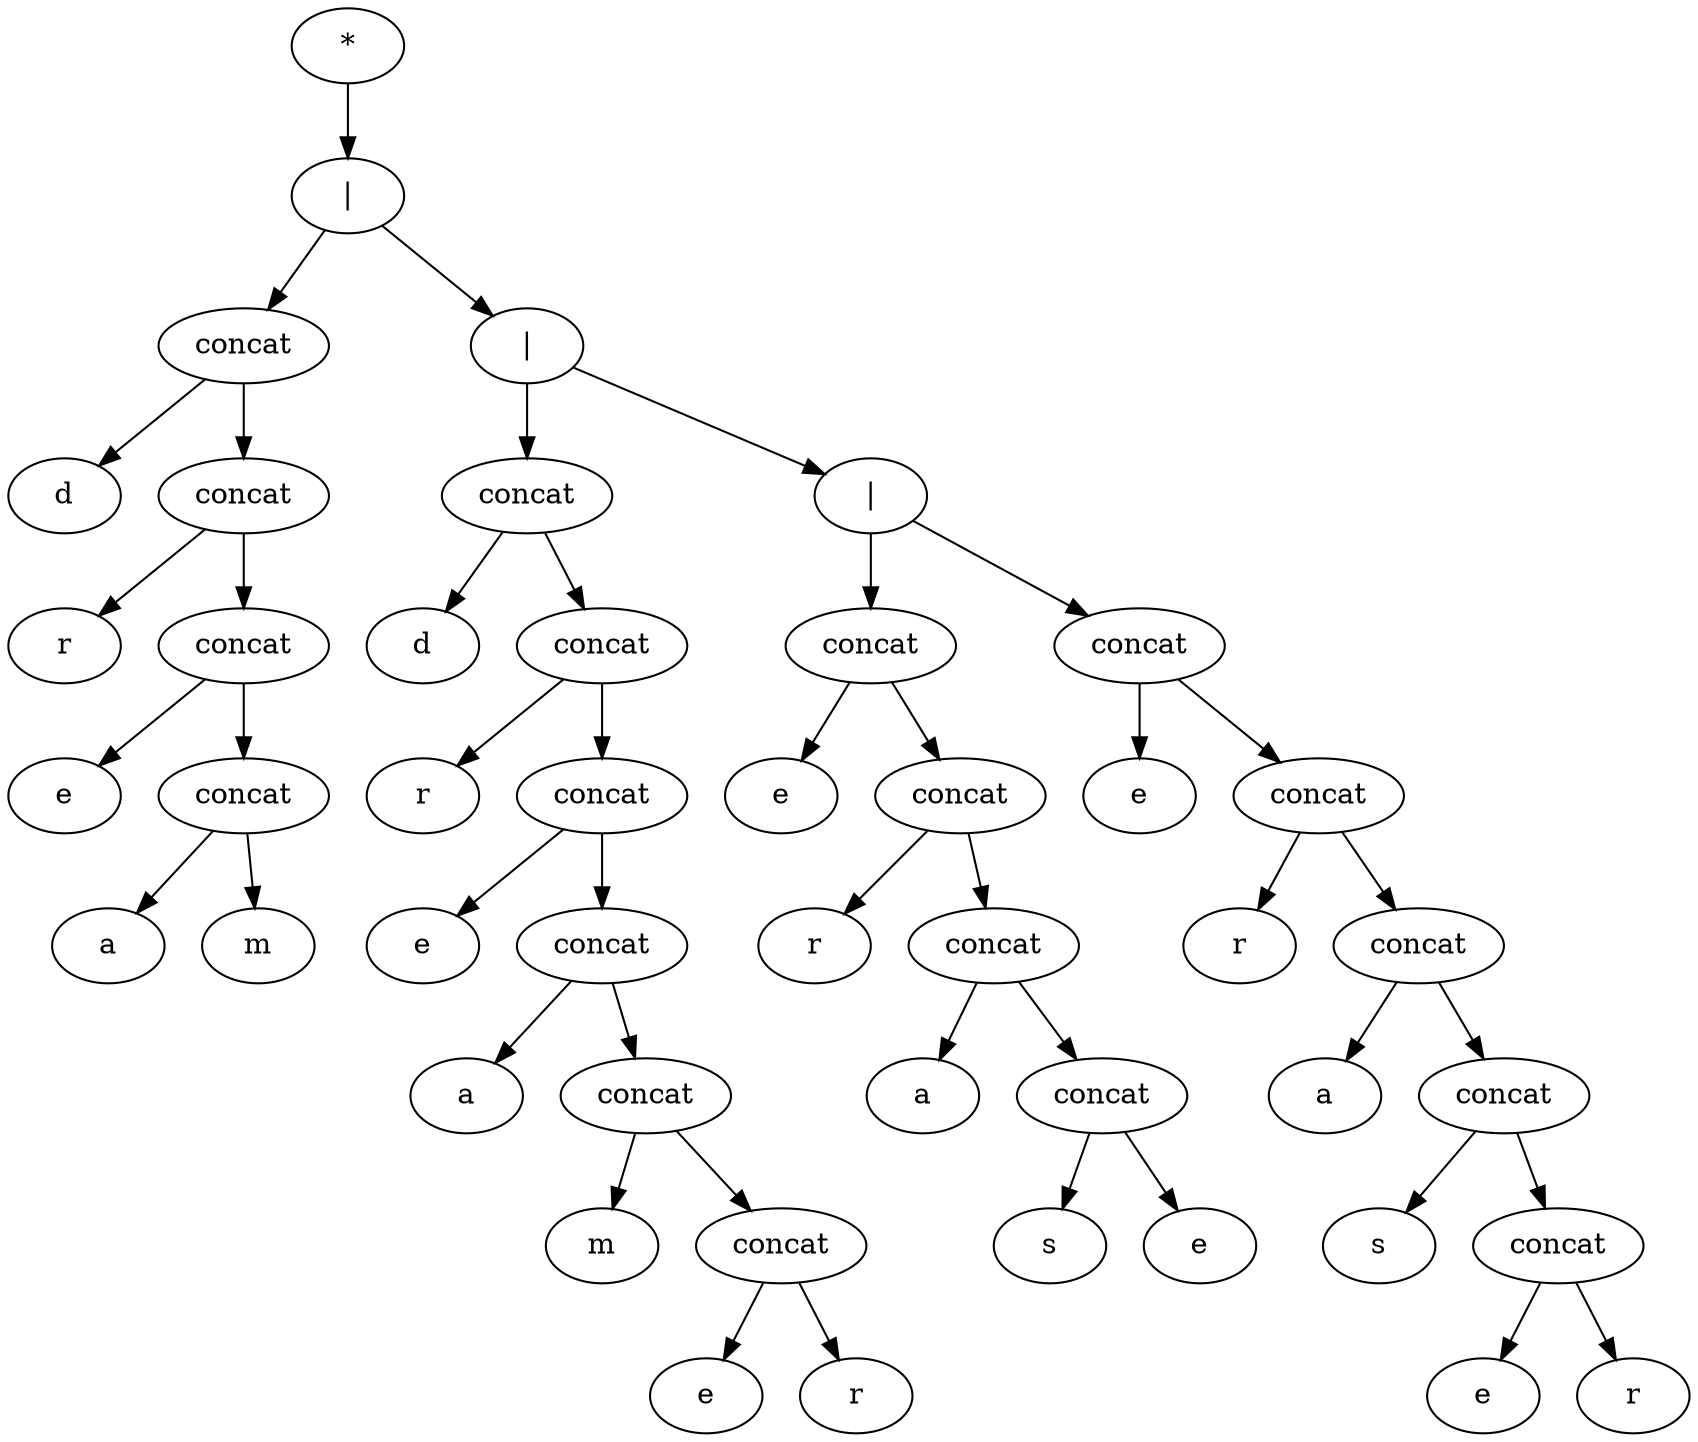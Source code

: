 digraph G {
  hfmfbtztisctihqohvzwewzmozrqkw [label="*"];
  hfmfbtztisctihqohvzwewzmozrqkw -> bgpmdixydltpfiyuvfhgfknnafhgwp;
  bgpmdixydltpfiyuvfhgfknnafhgwp [label="|"];
  bgpmdixydltpfiyuvfhgfknnafhgwp -> eevvokoabmzkyjixdhrxoktlhhigoq;
  eevvokoabmzkyjixdhrxoktlhhigoq [label="concat"];
  eevvokoabmzkyjixdhrxoktlhhigoq -> nzgploofiuxxjbilptqmjdhdvwytyn;
  nzgploofiuxxjbilptqmjdhdvwytyn [label="d"];
  eevvokoabmzkyjixdhrxoktlhhigoq -> tqdohytlvwezgakmrbpaubpduyjnfq;
  tqdohytlvwezgakmrbpaubpduyjnfq [label="concat"];
  tqdohytlvwezgakmrbpaubpduyjnfq -> ndoaexrkqjijikmplgbtdgppgsrife;
  ndoaexrkqjijikmplgbtdgppgsrife [label="r"];
  tqdohytlvwezgakmrbpaubpduyjnfq -> zkklmwysqpaarthaaizavnvcerllow;
  zkklmwysqpaarthaaizavnvcerllow [label="concat"];
  zkklmwysqpaarthaaizavnvcerllow -> ikgspjujjqgydodykhxmuzevlgsyex;
  ikgspjujjqgydodykhxmuzevlgsyex [label="e"];
  zkklmwysqpaarthaaizavnvcerllow -> asoazjioptqvlujahcfcfcazcixxrl;
  asoazjioptqvlujahcfcfcazcixxrl [label="concat"];
  asoazjioptqvlujahcfcfcazcixxrl -> ujhepxhgivuzvoxklireqxyyzfsbwl;
  ujhepxhgivuzvoxklireqxyyzfsbwl [label="a"];
  asoazjioptqvlujahcfcfcazcixxrl -> ejhcllosppaxrvtkcnzysszeapqkql;
  ejhcllosppaxrvtkcnzysszeapqkql [label="m"];
  bgpmdixydltpfiyuvfhgfknnafhgwp -> zdpvemzklqhrikpisvgvdexiqffeyf;
  zdpvemzklqhrikpisvgvdexiqffeyf [label="|"];
  zdpvemzklqhrikpisvgvdexiqffeyf -> hjslvndcyxccutkbsrycdudkxzmbwk;
  hjslvndcyxccutkbsrycdudkxzmbwk [label="concat"];
  hjslvndcyxccutkbsrycdudkxzmbwk -> nphijujesltdcfixuaqycivlwohrvr;
  nphijujesltdcfixuaqycivlwohrvr [label="d"];
  hjslvndcyxccutkbsrycdudkxzmbwk -> lrffxncjozdkbeabaybbwycsvvcsev;
  lrffxncjozdkbeabaybbwycsvvcsev [label="concat"];
  lrffxncjozdkbeabaybbwycsvvcsev -> nwatfzbhbntliskuqspqcfrczychbz;
  nwatfzbhbntliskuqspqcfrczychbz [label="r"];
  lrffxncjozdkbeabaybbwycsvvcsev -> pdacbqrtrsqutgytxqwjxklxqyjjff;
  pdacbqrtrsqutgytxqwjxklxqyjjff [label="concat"];
  pdacbqrtrsqutgytxqwjxklxqyjjff -> xenvppicdorjjizjmfifrywpjknpko;
  xenvppicdorjjizjmfifrywpjknpko [label="e"];
  pdacbqrtrsqutgytxqwjxklxqyjjff -> pzgwqqcsjmegtisdjckitcgdzplvem;
  pzgwqqcsjmegtisdjckitcgdzplvem [label="concat"];
  pzgwqqcsjmegtisdjckitcgdzplvem -> jgiuzforlyitjhhotvgeubuynygudo;
  jgiuzforlyitjhhotvgeubuynygudo [label="a"];
  pzgwqqcsjmegtisdjckitcgdzplvem -> qcuneffkchizlighdffnrjymvjzywf;
  qcuneffkchizlighdffnrjymvjzywf [label="concat"];
  qcuneffkchizlighdffnrjymvjzywf -> ihdogmjfnrkvxdzfauxeetesrbtyyo;
  ihdogmjfnrkvxdzfauxeetesrbtyyo [label="m"];
  qcuneffkchizlighdffnrjymvjzywf -> znzrpjepesznmalmwlrrybhtkpnpwp;
  znzrpjepesznmalmwlrrybhtkpnpwp [label="concat"];
  znzrpjepesznmalmwlrrybhtkpnpwp -> kshzokqmthjxifltyvnqprwkwoofbo;
  kshzokqmthjxifltyvnqprwkwoofbo [label="e"];
  znzrpjepesznmalmwlrrybhtkpnpwp -> rmljbhglekbszoaaupjrwjheosjwnf;
  rmljbhglekbszoaaupjrwjheosjwnf [label="r"];
  zdpvemzklqhrikpisvgvdexiqffeyf -> lwfuypignpmkzrpdgyrnqpviqojnqz;
  lwfuypignpmkzrpdgyrnqpviqojnqz [label="|"];
  lwfuypignpmkzrpdgyrnqpviqojnqz -> bkmqwrsvntnhoueuysqjxjcrwhmyji;
  bkmqwrsvntnhoueuysqjxjcrwhmyji [label="concat"];
  bkmqwrsvntnhoueuysqjxjcrwhmyji -> ydtniyxcebpksdwffynyccqytlyzoz;
  ydtniyxcebpksdwffynyccqytlyzoz [label="e"];
  bkmqwrsvntnhoueuysqjxjcrwhmyji -> dotkjlnelfmwjmdjszdjosyukvejhb;
  dotkjlnelfmwjmdjszdjosyukvejhb [label="concat"];
  dotkjlnelfmwjmdjszdjosyukvejhb -> nlymtbxautcpvjvuvtyferhnaijqck;
  nlymtbxautcpvjvuvtyferhnaijqck [label="r"];
  dotkjlnelfmwjmdjszdjosyukvejhb -> nnjxkdekmcpwviezyiocescwmhapci;
  nnjxkdekmcpwviezyiocescwmhapci [label="concat"];
  nnjxkdekmcpwviezyiocescwmhapci -> jjulcxkxdivohrghfnmglqpgdlibzj;
  jjulcxkxdivohrghfnmglqpgdlibzj [label="a"];
  nnjxkdekmcpwviezyiocescwmhapci -> ahoxxlllrcmaafkdqrwomzoyygvpbw;
  ahoxxlllrcmaafkdqrwomzoyygvpbw [label="concat"];
  ahoxxlllrcmaafkdqrwomzoyygvpbw -> gdzvlcbudvhvlsemqxlppzzvbtjbsd;
  gdzvlcbudvhvlsemqxlppzzvbtjbsd [label="s"];
  ahoxxlllrcmaafkdqrwomzoyygvpbw -> idyvlbpxxzcdujyyrgsidkekpgkgpg;
  idyvlbpxxzcdujyyrgsidkekpgkgpg [label="e"];
  lwfuypignpmkzrpdgyrnqpviqojnqz -> idflocuvzddvawoehklncvydxpwgcp;
  idflocuvzddvawoehklncvydxpwgcp [label="concat"];
  idflocuvzddvawoehklncvydxpwgcp -> cwkcjanbhayzfscpgxyhbkrzxnzcdw;
  cwkcjanbhayzfscpgxyhbkrzxnzcdw [label="e"];
  idflocuvzddvawoehklncvydxpwgcp -> cebkpmzccbdfafeqcyuumnqboiyjer;
  cebkpmzccbdfafeqcyuumnqboiyjer [label="concat"];
  cebkpmzccbdfafeqcyuumnqboiyjer -> isnrxedsdctxlgurbytkzmowpcuvlf;
  isnrxedsdctxlgurbytkzmowpcuvlf [label="r"];
  cebkpmzccbdfafeqcyuumnqboiyjer -> oobcnfpnvegpjxitggryhbjfggxtss;
  oobcnfpnvegpjxitggryhbjfggxtss [label="concat"];
  oobcnfpnvegpjxitggryhbjfggxtss -> eamjicpeveaoiadymrehgjxrxajfdg;
  eamjicpeveaoiadymrehgjxrxajfdg [label="a"];
  oobcnfpnvegpjxitggryhbjfggxtss -> nvxfvqeocejuxnvrypvpcnolfbchea;
  nvxfvqeocejuxnvrypvpcnolfbchea [label="concat"];
  nvxfvqeocejuxnvrypvpcnolfbchea -> oephnmqpbwurcvjjnfiffyagfkedik;
  oephnmqpbwurcvjjnfiffyagfkedik [label="s"];
  nvxfvqeocejuxnvrypvpcnolfbchea -> lprioqmugvpvfyfwtigoangyaxxcwa;
  lprioqmugvpvfyfwtigoangyaxxcwa [label="concat"];
  lprioqmugvpvfyfwtigoangyaxxcwa -> wvfphqdjbxpbtvdtnxfmzeoonbfmtd;
  wvfphqdjbxpbtvdtnxfmzeoonbfmtd [label="e"];
  lprioqmugvpvfyfwtigoangyaxxcwa -> upcwmnioovrteprzmurecxfotyravw;
  upcwmnioovrteprzmurecxfotyravw [label="r"];
}
